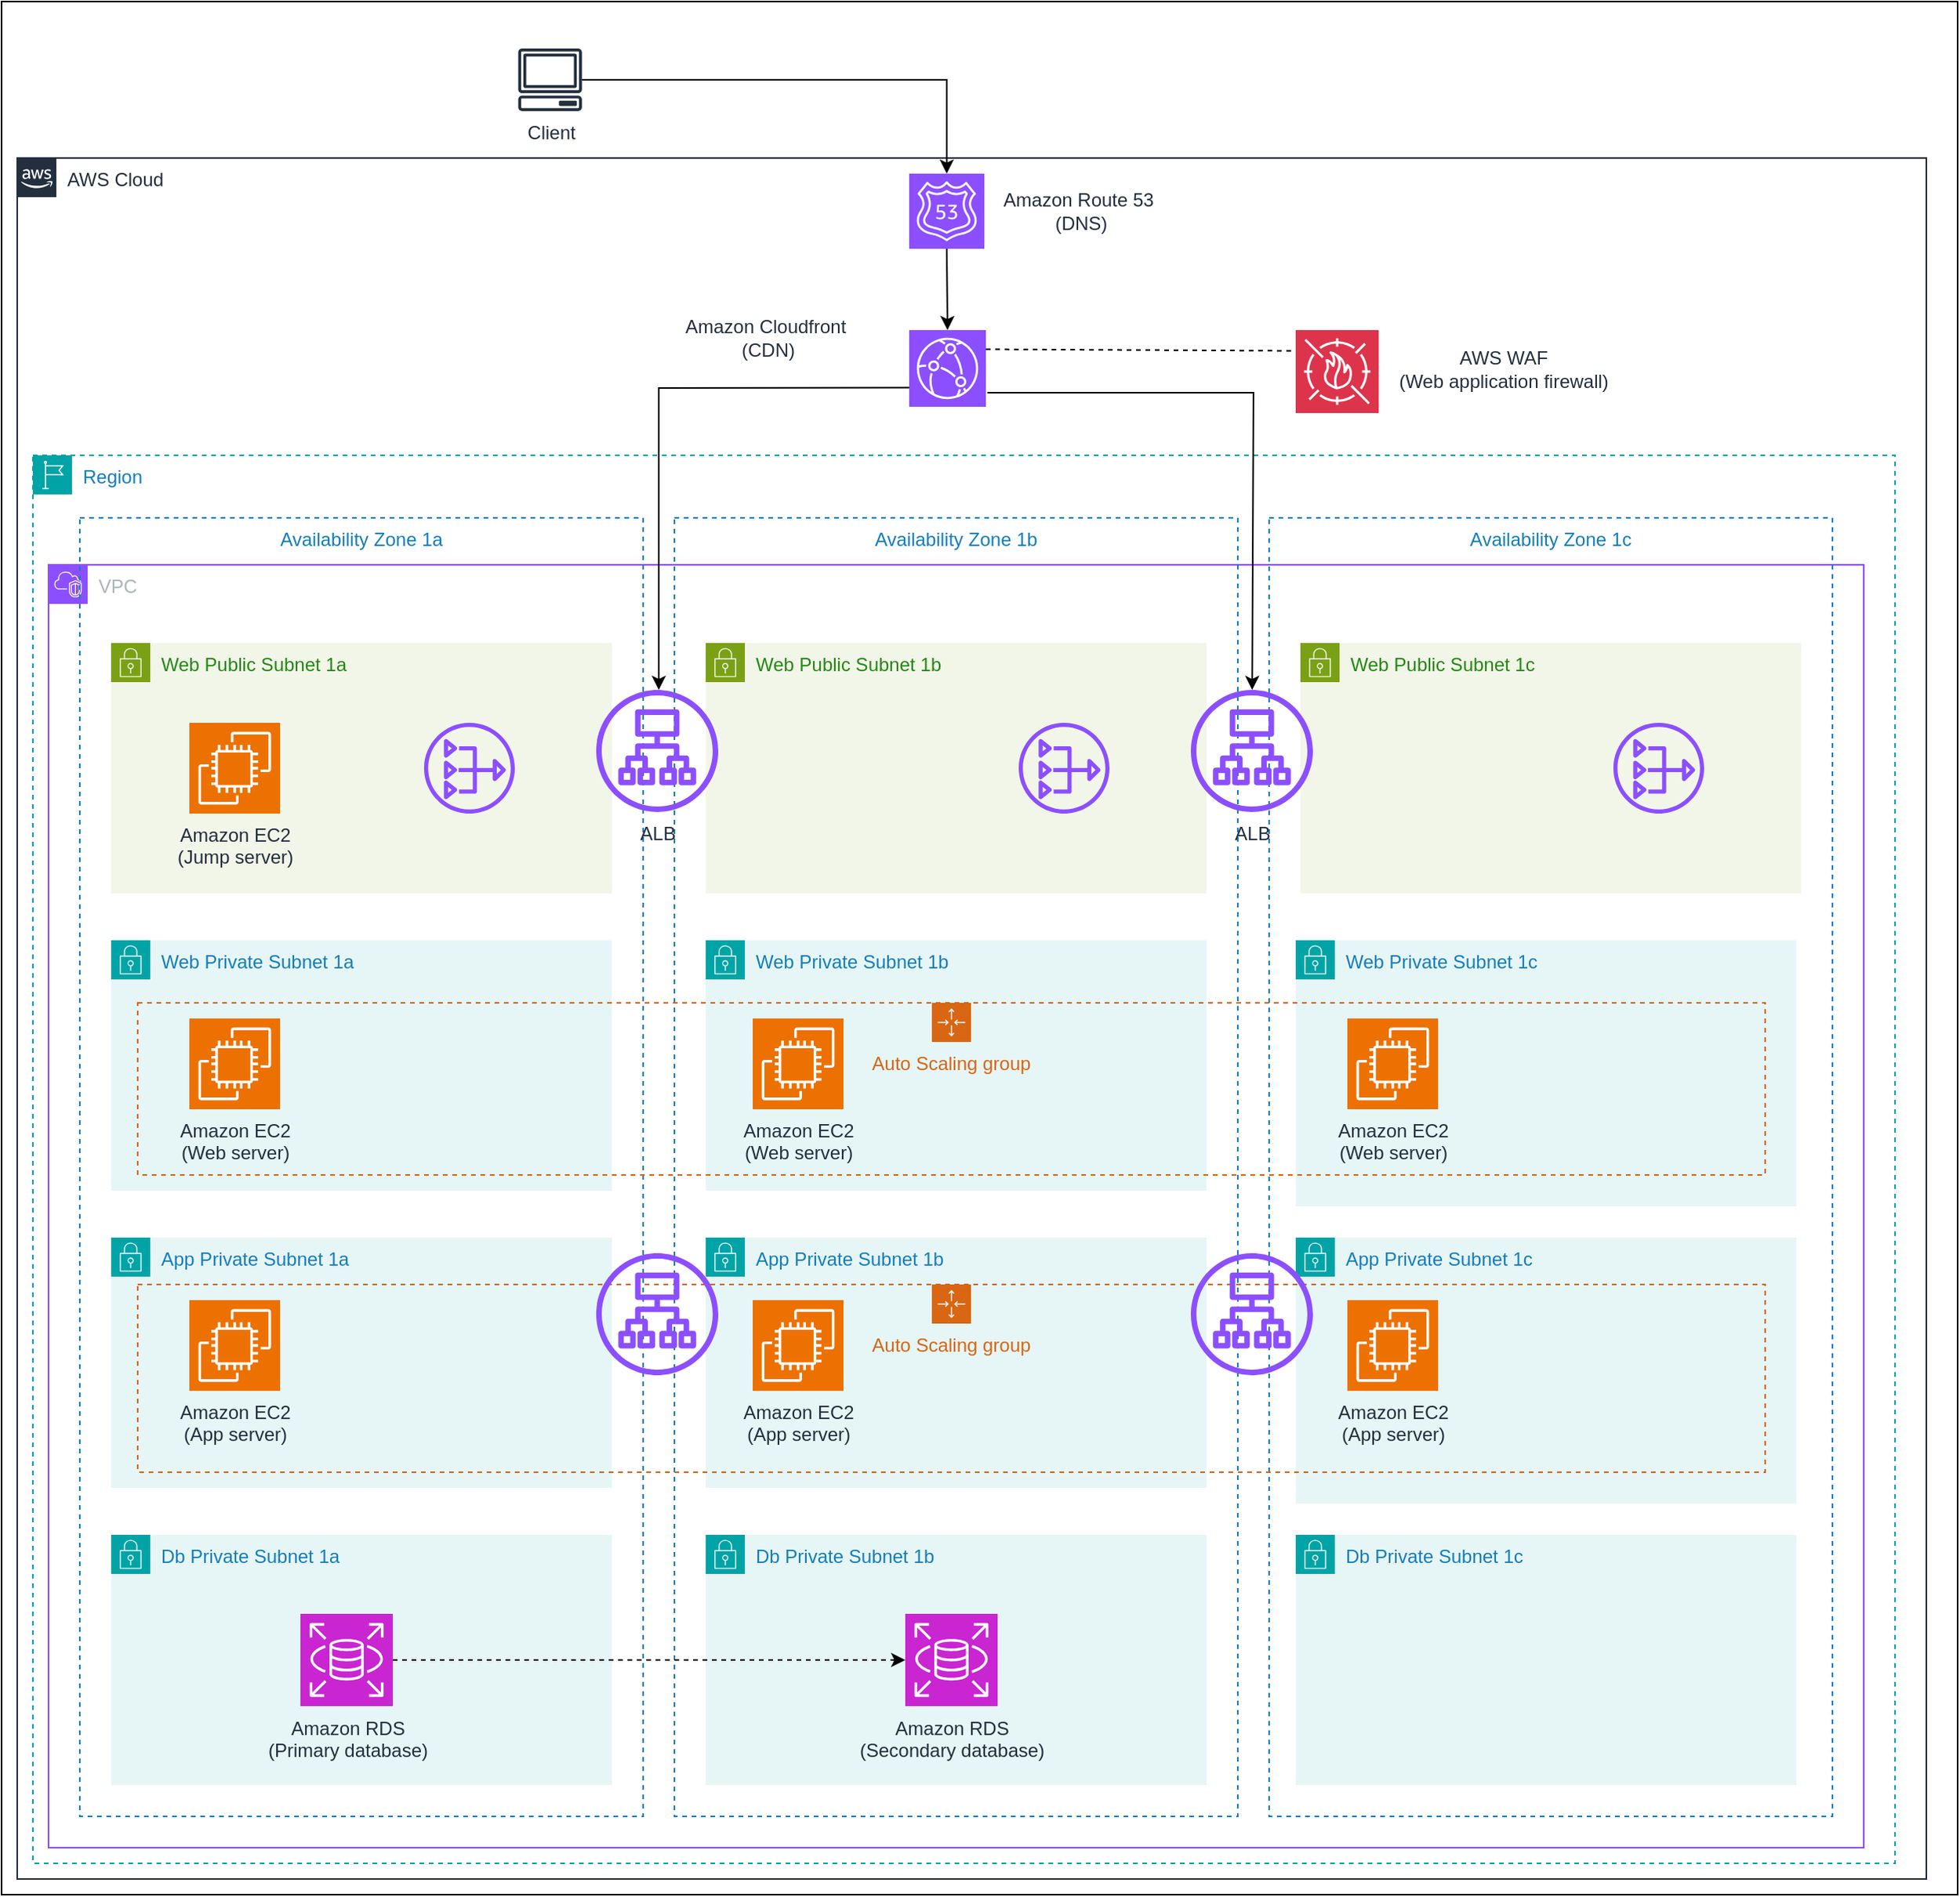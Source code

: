 <mxfile version="24.6.4" type="github">
  <diagram name="Page-1" id="joDTLuo9v6ohiVR6llSD">
    <mxGraphModel dx="1588" dy="908" grid="1" gridSize="10" guides="1" tooltips="1" connect="1" arrows="1" fold="1" page="1" pageScale="1" pageWidth="827" pageHeight="1169" math="0" shadow="0">
      <root>
        <mxCell id="0" />
        <mxCell id="1" parent="0" />
        <mxCell id="hhaWqNtwnV0TPdVbkNwg-1" value="" style="rounded=0;whiteSpace=wrap;html=1;" vertex="1" parent="1">
          <mxGeometry y="10" width="1250" height="1210" as="geometry" />
        </mxCell>
        <mxCell id="hhaWqNtwnV0TPdVbkNwg-2" value="AWS Cloud" style="points=[[0,0],[0.25,0],[0.5,0],[0.75,0],[1,0],[1,0.25],[1,0.5],[1,0.75],[1,1],[0.75,1],[0.5,1],[0.25,1],[0,1],[0,0.75],[0,0.5],[0,0.25]];outlineConnect=0;gradientColor=none;html=1;whiteSpace=wrap;fontSize=12;fontStyle=0;container=1;pointerEvents=0;collapsible=0;recursiveResize=0;shape=mxgraph.aws4.group;grIcon=mxgraph.aws4.group_aws_cloud_alt;strokeColor=#232F3E;fillColor=none;verticalAlign=top;align=left;spacingLeft=30;fontColor=#232F3E;dashed=0;" vertex="1" parent="1">
          <mxGeometry x="10" y="110" width="1220" height="1100" as="geometry" />
        </mxCell>
        <mxCell id="hhaWqNtwnV0TPdVbkNwg-4" value="" style="sketch=0;points=[[0,0,0],[0.25,0,0],[0.5,0,0],[0.75,0,0],[1,0,0],[0,1,0],[0.25,1,0],[0.5,1,0],[0.75,1,0],[1,1,0],[0,0.25,0],[0,0.5,0],[0,0.75,0],[1,0.25,0],[1,0.5,0],[1,0.75,0]];outlineConnect=0;fontColor=#232F3E;fillColor=#8C4FFF;strokeColor=#ffffff;dashed=0;verticalLabelPosition=bottom;verticalAlign=top;align=center;html=1;fontSize=12;fontStyle=0;aspect=fixed;shape=mxgraph.aws4.resourceIcon;resIcon=mxgraph.aws4.route_53;" vertex="1" parent="hhaWqNtwnV0TPdVbkNwg-2">
          <mxGeometry x="570" y="10" width="48" height="48" as="geometry" />
        </mxCell>
        <mxCell id="hhaWqNtwnV0TPdVbkNwg-5" value="" style="sketch=0;points=[[0,0,0],[0.25,0,0],[0.5,0,0],[0.75,0,0],[1,0,0],[0,1,0],[0.25,1,0],[0.5,1,0],[0.75,1,0],[1,1,0],[0,0.25,0],[0,0.5,0],[0,0.75,0],[1,0.25,0],[1,0.5,0],[1,0.75,0]];outlineConnect=0;fontColor=#232F3E;fillColor=#8C4FFF;strokeColor=#ffffff;dashed=0;verticalLabelPosition=bottom;verticalAlign=top;align=center;html=1;fontSize=12;fontStyle=0;aspect=fixed;shape=mxgraph.aws4.resourceIcon;resIcon=mxgraph.aws4.cloudfront;" vertex="1" parent="hhaWqNtwnV0TPdVbkNwg-2">
          <mxGeometry x="570" y="110" width="49" height="49" as="geometry" />
        </mxCell>
        <mxCell id="hhaWqNtwnV0TPdVbkNwg-7" value="Region" style="points=[[0,0],[0.25,0],[0.5,0],[0.75,0],[1,0],[1,0.25],[1,0.5],[1,0.75],[1,1],[0.75,1],[0.5,1],[0.25,1],[0,1],[0,0.75],[0,0.5],[0,0.25]];outlineConnect=0;gradientColor=none;html=1;whiteSpace=wrap;fontSize=12;fontStyle=0;container=1;pointerEvents=0;collapsible=0;recursiveResize=0;shape=mxgraph.aws4.group;grIcon=mxgraph.aws4.group_region;strokeColor=#00A4A6;fillColor=none;verticalAlign=top;align=left;spacingLeft=30;fontColor=#147EBA;dashed=1;" vertex="1" parent="hhaWqNtwnV0TPdVbkNwg-2">
          <mxGeometry x="10" y="190" width="1190" height="900" as="geometry" />
        </mxCell>
        <mxCell id="hhaWqNtwnV0TPdVbkNwg-9" value="VPC" style="points=[[0,0],[0.25,0],[0.5,0],[0.75,0],[1,0],[1,0.25],[1,0.5],[1,0.75],[1,1],[0.75,1],[0.5,1],[0.25,1],[0,1],[0,0.75],[0,0.5],[0,0.25]];outlineConnect=0;gradientColor=none;html=1;whiteSpace=wrap;fontSize=12;fontStyle=0;container=1;pointerEvents=0;collapsible=0;recursiveResize=0;shape=mxgraph.aws4.group;grIcon=mxgraph.aws4.group_vpc2;strokeColor=#8C4FFF;fillColor=none;verticalAlign=top;align=left;spacingLeft=30;fontColor=#AAB7B8;dashed=0;" vertex="1" parent="hhaWqNtwnV0TPdVbkNwg-7">
          <mxGeometry x="10" y="70" width="1160" height="820" as="geometry" />
        </mxCell>
        <mxCell id="hhaWqNtwnV0TPdVbkNwg-70" value="&lt;span style=&quot;color: rgb(35, 47, 62); text-wrap: nowrap;&quot;&gt;Amazon Route 53&amp;nbsp;&lt;/span&gt;&lt;div&gt;&lt;span style=&quot;color: rgb(35, 47, 62); text-wrap: nowrap;&quot;&gt;(DNS)&lt;/span&gt;&lt;/div&gt;" style="text;html=1;align=center;verticalAlign=middle;whiteSpace=wrap;rounded=0;" vertex="1" parent="hhaWqNtwnV0TPdVbkNwg-2">
          <mxGeometry x="650" y="19" width="60" height="30" as="geometry" />
        </mxCell>
        <mxCell id="hhaWqNtwnV0TPdVbkNwg-71" value="&lt;span style=&quot;color: rgb(35, 47, 62); text-wrap: nowrap;&quot;&gt;Amazon Cloudfront&amp;nbsp;&lt;/span&gt;&lt;div&gt;&lt;span style=&quot;color: rgb(35, 47, 62); text-wrap: nowrap;&quot;&gt;(CDN)&lt;/span&gt;&lt;/div&gt;" style="text;html=1;align=center;verticalAlign=middle;whiteSpace=wrap;rounded=0;" vertex="1" parent="hhaWqNtwnV0TPdVbkNwg-2">
          <mxGeometry x="450" y="100" width="60" height="30" as="geometry" />
        </mxCell>
        <mxCell id="hhaWqNtwnV0TPdVbkNwg-74" value="" style="endArrow=classic;html=1;rounded=0;entryX=0.5;entryY=0;entryDx=0;entryDy=0;entryPerimeter=0;exitX=0.5;exitY=1;exitDx=0;exitDy=0;exitPerimeter=0;" edge="1" parent="hhaWqNtwnV0TPdVbkNwg-2" source="hhaWqNtwnV0TPdVbkNwg-4" target="hhaWqNtwnV0TPdVbkNwg-5">
          <mxGeometry width="50" height="50" relative="1" as="geometry">
            <mxPoint x="600" y="60" as="sourcePoint" />
            <mxPoint x="640" y="10" as="targetPoint" />
          </mxGeometry>
        </mxCell>
        <mxCell id="hhaWqNtwnV0TPdVbkNwg-76" value="&lt;span style=&quot;color: rgb(35, 47, 62); text-wrap: nowrap;&quot;&gt;AWS WAF&lt;/span&gt;&lt;div&gt;&lt;span style=&quot;color: rgb(35, 47, 62); text-wrap: nowrap;&quot;&gt;(Web application firewall)&lt;/span&gt;&lt;/div&gt;" style="text;html=1;align=center;verticalAlign=middle;whiteSpace=wrap;rounded=0;" vertex="1" parent="hhaWqNtwnV0TPdVbkNwg-2">
          <mxGeometry x="920" y="119.5" width="60" height="30" as="geometry" />
        </mxCell>
        <mxCell id="hhaWqNtwnV0TPdVbkNwg-79" value="" style="endArrow=classic;html=1;rounded=0;" edge="1" parent="hhaWqNtwnV0TPdVbkNwg-2" target="hhaWqNtwnV0TPdVbkNwg-66">
          <mxGeometry width="50" height="50" relative="1" as="geometry">
            <mxPoint x="620" y="150" as="sourcePoint" />
            <mxPoint x="670" y="100" as="targetPoint" />
            <Array as="points">
              <mxPoint x="790" y="150" />
            </Array>
          </mxGeometry>
        </mxCell>
        <mxCell id="hhaWqNtwnV0TPdVbkNwg-6" value="" style="sketch=0;points=[[0,0,0],[0.25,0,0],[0.5,0,0],[0.75,0,0],[1,0,0],[0,1,0],[0.25,1,0],[0.5,1,0],[0.75,1,0],[1,1,0],[0,0.25,0],[0,0.5,0],[0,0.75,0],[1,0.25,0],[1,0.5,0],[1,0.75,0]];outlineConnect=0;fontColor=#232F3E;fillColor=#DD344C;strokeColor=#ffffff;dashed=0;verticalLabelPosition=bottom;verticalAlign=top;align=center;html=1;fontSize=12;fontStyle=0;aspect=fixed;shape=mxgraph.aws4.resourceIcon;resIcon=mxgraph.aws4.waf;" vertex="1" parent="hhaWqNtwnV0TPdVbkNwg-2">
          <mxGeometry x="817" y="110" width="53" height="53" as="geometry" />
        </mxCell>
        <mxCell id="hhaWqNtwnV0TPdVbkNwg-75" value="" style="endArrow=none;dashed=1;html=1;rounded=0;entryX=0;entryY=0.25;entryDx=0;entryDy=0;entryPerimeter=0;exitX=1;exitY=0.25;exitDx=0;exitDy=0;exitPerimeter=0;" edge="1" parent="hhaWqNtwnV0TPdVbkNwg-2" source="hhaWqNtwnV0TPdVbkNwg-5" target="hhaWqNtwnV0TPdVbkNwg-6">
          <mxGeometry width="50" height="50" relative="1" as="geometry">
            <mxPoint x="620" y="137" as="sourcePoint" />
            <mxPoint x="670" y="90" as="targetPoint" />
          </mxGeometry>
        </mxCell>
        <mxCell id="hhaWqNtwnV0TPdVbkNwg-3" value="Client" style="sketch=0;outlineConnect=0;fontColor=#232F3E;gradientColor=none;fillColor=#232F3D;strokeColor=none;dashed=0;verticalLabelPosition=bottom;verticalAlign=top;align=center;html=1;fontSize=12;fontStyle=0;aspect=fixed;pointerEvents=1;shape=mxgraph.aws4.client;" vertex="1" parent="1">
          <mxGeometry x="330" y="40" width="41.06" height="40" as="geometry" />
        </mxCell>
        <mxCell id="hhaWqNtwnV0TPdVbkNwg-8" value="Availability Zone 1a" style="fillColor=none;strokeColor=#147EBA;dashed=1;verticalAlign=top;fontStyle=0;fontColor=#147EBA;whiteSpace=wrap;html=1;" vertex="1" parent="1">
          <mxGeometry x="50" y="340" width="360" height="830" as="geometry" />
        </mxCell>
        <mxCell id="hhaWqNtwnV0TPdVbkNwg-10" value="Web Public Subnet 1a" style="points=[[0,0],[0.25,0],[0.5,0],[0.75,0],[1,0],[1,0.25],[1,0.5],[1,0.75],[1,1],[0.75,1],[0.5,1],[0.25,1],[0,1],[0,0.75],[0,0.5],[0,0.25]];outlineConnect=0;gradientColor=none;html=1;whiteSpace=wrap;fontSize=12;fontStyle=0;container=1;pointerEvents=0;collapsible=0;recursiveResize=0;shape=mxgraph.aws4.group;grIcon=mxgraph.aws4.group_security_group;grStroke=0;strokeColor=#7AA116;fillColor=#F2F6E8;verticalAlign=top;align=left;spacingLeft=30;fontColor=#248814;dashed=0;" vertex="1" parent="1">
          <mxGeometry x="70" y="420" width="320" height="160" as="geometry" />
        </mxCell>
        <mxCell id="hhaWqNtwnV0TPdVbkNwg-19" value="" style="sketch=0;outlineConnect=0;fontColor=#232F3E;gradientColor=none;fillColor=#8C4FFF;strokeColor=none;dashed=0;verticalLabelPosition=bottom;verticalAlign=top;align=center;html=1;fontSize=12;fontStyle=0;aspect=fixed;pointerEvents=1;shape=mxgraph.aws4.nat_gateway;" vertex="1" parent="hhaWqNtwnV0TPdVbkNwg-10">
          <mxGeometry x="200" y="51" width="58" height="58" as="geometry" />
        </mxCell>
        <mxCell id="hhaWqNtwnV0TPdVbkNwg-21" value="Amazon EC2&lt;div&gt;(Jump server)&lt;/div&gt;" style="sketch=0;points=[[0,0,0],[0.25,0,0],[0.5,0,0],[0.75,0,0],[1,0,0],[0,1,0],[0.25,1,0],[0.5,1,0],[0.75,1,0],[1,1,0],[0,0.25,0],[0,0.5,0],[0,0.75,0],[1,0.25,0],[1,0.5,0],[1,0.75,0]];outlineConnect=0;fontColor=#232F3E;fillColor=#ED7100;strokeColor=#ffffff;dashed=0;verticalLabelPosition=bottom;verticalAlign=top;align=center;html=1;fontSize=12;fontStyle=0;aspect=fixed;shape=mxgraph.aws4.resourceIcon;resIcon=mxgraph.aws4.ec2;" vertex="1" parent="hhaWqNtwnV0TPdVbkNwg-10">
          <mxGeometry x="50" y="51" width="58" height="58" as="geometry" />
        </mxCell>
        <mxCell id="hhaWqNtwnV0TPdVbkNwg-15" value="Availability Zone 1b" style="fillColor=none;strokeColor=#147EBA;dashed=1;verticalAlign=top;fontStyle=0;fontColor=#147EBA;whiteSpace=wrap;html=1;" vertex="1" parent="1">
          <mxGeometry x="430" y="340" width="360" height="830" as="geometry" />
        </mxCell>
        <mxCell id="hhaWqNtwnV0TPdVbkNwg-16" value="Availability Zone 1c" style="fillColor=none;strokeColor=#147EBA;dashed=1;verticalAlign=top;fontStyle=0;fontColor=#147EBA;whiteSpace=wrap;html=1;" vertex="1" parent="1">
          <mxGeometry x="810" y="340" width="360" height="830" as="geometry" />
        </mxCell>
        <mxCell id="hhaWqNtwnV0TPdVbkNwg-22" value="Web Private Subnet 1a" style="points=[[0,0],[0.25,0],[0.5,0],[0.75,0],[1,0],[1,0.25],[1,0.5],[1,0.75],[1,1],[0.75,1],[0.5,1],[0.25,1],[0,1],[0,0.75],[0,0.5],[0,0.25]];outlineConnect=0;gradientColor=none;html=1;whiteSpace=wrap;fontSize=12;fontStyle=0;container=1;pointerEvents=0;collapsible=0;recursiveResize=0;shape=mxgraph.aws4.group;grIcon=mxgraph.aws4.group_security_group;grStroke=0;strokeColor=#00A4A6;fillColor=#E6F6F7;verticalAlign=top;align=left;spacingLeft=30;fontColor=#147EBA;dashed=0;" vertex="1" parent="1">
          <mxGeometry x="70" y="610" width="320" height="160" as="geometry" />
        </mxCell>
        <mxCell id="hhaWqNtwnV0TPdVbkNwg-33" value="Web Private Subnet 1b" style="points=[[0,0],[0.25,0],[0.5,0],[0.75,0],[1,0],[1,0.25],[1,0.5],[1,0.75],[1,1],[0.75,1],[0.5,1],[0.25,1],[0,1],[0,0.75],[0,0.5],[0,0.25]];outlineConnect=0;gradientColor=none;html=1;whiteSpace=wrap;fontSize=12;fontStyle=0;container=1;pointerEvents=0;collapsible=0;recursiveResize=0;shape=mxgraph.aws4.group;grIcon=mxgraph.aws4.group_security_group;grStroke=0;strokeColor=#00A4A6;fillColor=#E6F6F7;verticalAlign=top;align=left;spacingLeft=30;fontColor=#147EBA;dashed=0;" vertex="1" parent="1">
          <mxGeometry x="450" y="610" width="320" height="160" as="geometry" />
        </mxCell>
        <mxCell id="hhaWqNtwnV0TPdVbkNwg-34" value="Web Public Subnet 1b" style="points=[[0,0],[0.25,0],[0.5,0],[0.75,0],[1,0],[1,0.25],[1,0.5],[1,0.75],[1,1],[0.75,1],[0.5,1],[0.25,1],[0,1],[0,0.75],[0,0.5],[0,0.25]];outlineConnect=0;gradientColor=none;html=1;whiteSpace=wrap;fontSize=12;fontStyle=0;container=1;pointerEvents=0;collapsible=0;recursiveResize=0;shape=mxgraph.aws4.group;grIcon=mxgraph.aws4.group_security_group;grStroke=0;strokeColor=#7AA116;fillColor=#F2F6E8;verticalAlign=top;align=left;spacingLeft=30;fontColor=#248814;dashed=0;" vertex="1" parent="1">
          <mxGeometry x="450" y="420" width="320" height="160" as="geometry" />
        </mxCell>
        <mxCell id="hhaWqNtwnV0TPdVbkNwg-35" value="" style="sketch=0;outlineConnect=0;fontColor=#232F3E;gradientColor=none;fillColor=#8C4FFF;strokeColor=none;dashed=0;verticalLabelPosition=bottom;verticalAlign=top;align=center;html=1;fontSize=12;fontStyle=0;aspect=fixed;pointerEvents=1;shape=mxgraph.aws4.nat_gateway;" vertex="1" parent="hhaWqNtwnV0TPdVbkNwg-34">
          <mxGeometry x="200" y="51" width="58" height="58" as="geometry" />
        </mxCell>
        <mxCell id="hhaWqNtwnV0TPdVbkNwg-36" value="Web Public Subnet 1c" style="points=[[0,0],[0.25,0],[0.5,0],[0.75,0],[1,0],[1,0.25],[1,0.5],[1,0.75],[1,1],[0.75,1],[0.5,1],[0.25,1],[0,1],[0,0.75],[0,0.5],[0,0.25]];outlineConnect=0;gradientColor=none;html=1;whiteSpace=wrap;fontSize=12;fontStyle=0;container=1;pointerEvents=0;collapsible=0;recursiveResize=0;shape=mxgraph.aws4.group;grIcon=mxgraph.aws4.group_security_group;grStroke=0;strokeColor=#7AA116;fillColor=#F2F6E8;verticalAlign=top;align=left;spacingLeft=30;fontColor=#248814;dashed=0;" vertex="1" parent="1">
          <mxGeometry x="830" y="420" width="320" height="160" as="geometry" />
        </mxCell>
        <mxCell id="hhaWqNtwnV0TPdVbkNwg-37" value="" style="sketch=0;outlineConnect=0;fontColor=#232F3E;gradientColor=none;fillColor=#8C4FFF;strokeColor=none;dashed=0;verticalLabelPosition=bottom;verticalAlign=top;align=center;html=1;fontSize=12;fontStyle=0;aspect=fixed;pointerEvents=1;shape=mxgraph.aws4.nat_gateway;" vertex="1" parent="hhaWqNtwnV0TPdVbkNwg-36">
          <mxGeometry x="200" y="51" width="58" height="58" as="geometry" />
        </mxCell>
        <mxCell id="hhaWqNtwnV0TPdVbkNwg-38" value="Web Private Subnet 1c" style="points=[[0,0],[0.25,0],[0.5,0],[0.75,0],[1,0],[1,0.25],[1,0.5],[1,0.75],[1,1],[0.75,1],[0.5,1],[0.25,1],[0,1],[0,0.75],[0,0.5],[0,0.25]];outlineConnect=0;gradientColor=none;html=1;whiteSpace=wrap;fontSize=12;fontStyle=0;container=1;pointerEvents=0;collapsible=0;recursiveResize=0;shape=mxgraph.aws4.group;grIcon=mxgraph.aws4.group_security_group;grStroke=0;strokeColor=#00A4A6;fillColor=#E6F6F7;verticalAlign=top;align=left;spacingLeft=30;fontColor=#147EBA;dashed=0;" vertex="1" parent="1">
          <mxGeometry x="827" y="610" width="320" height="170" as="geometry" />
        </mxCell>
        <mxCell id="hhaWqNtwnV0TPdVbkNwg-47" value="Auto Scaling group" style="points=[[0,0],[0.25,0],[0.5,0],[0.75,0],[1,0],[1,0.25],[1,0.5],[1,0.75],[1,1],[0.75,1],[0.5,1],[0.25,1],[0,1],[0,0.75],[0,0.5],[0,0.25]];outlineConnect=0;gradientColor=none;html=1;whiteSpace=wrap;fontSize=12;fontStyle=0;container=1;pointerEvents=0;collapsible=0;recursiveResize=0;shape=mxgraph.aws4.groupCenter;grIcon=mxgraph.aws4.group_auto_scaling_group;grStroke=1;strokeColor=#D86613;fillColor=none;verticalAlign=top;align=center;fontColor=#D86613;dashed=1;spacingTop=25;" vertex="1" parent="hhaWqNtwnV0TPdVbkNwg-38">
          <mxGeometry x="-740" y="40" width="1040" height="110" as="geometry" />
        </mxCell>
        <mxCell id="hhaWqNtwnV0TPdVbkNwg-49" value="Amazon EC2&lt;div&gt;(Web server)&lt;/div&gt;" style="sketch=0;points=[[0,0,0],[0.25,0,0],[0.5,0,0],[0.75,0,0],[1,0,0],[0,1,0],[0.25,1,0],[0.5,1,0],[0.75,1,0],[1,1,0],[0,0.25,0],[0,0.5,0],[0,0.75,0],[1,0.25,0],[1,0.5,0],[1,0.75,0]];outlineConnect=0;fontColor=#232F3E;fillColor=#ED7100;strokeColor=#ffffff;dashed=0;verticalLabelPosition=bottom;verticalAlign=top;align=center;html=1;fontSize=12;fontStyle=0;aspect=fixed;shape=mxgraph.aws4.resourceIcon;resIcon=mxgraph.aws4.ec2;" vertex="1" parent="hhaWqNtwnV0TPdVbkNwg-47">
          <mxGeometry x="393" y="10" width="58" height="58" as="geometry" />
        </mxCell>
        <mxCell id="hhaWqNtwnV0TPdVbkNwg-50" value="Amazon EC2&lt;div&gt;(Web server)&lt;/div&gt;" style="sketch=0;points=[[0,0,0],[0.25,0,0],[0.5,0,0],[0.75,0,0],[1,0,0],[0,1,0],[0.25,1,0],[0.5,1,0],[0.75,1,0],[1,1,0],[0,0.25,0],[0,0.5,0],[0,0.75,0],[1,0.25,0],[1,0.5,0],[1,0.75,0]];outlineConnect=0;fontColor=#232F3E;fillColor=#ED7100;strokeColor=#ffffff;dashed=0;verticalLabelPosition=bottom;verticalAlign=top;align=center;html=1;fontSize=12;fontStyle=0;aspect=fixed;shape=mxgraph.aws4.resourceIcon;resIcon=mxgraph.aws4.ec2;" vertex="1" parent="hhaWqNtwnV0TPdVbkNwg-47">
          <mxGeometry x="773" y="10" width="58" height="58" as="geometry" />
        </mxCell>
        <mxCell id="hhaWqNtwnV0TPdVbkNwg-48" value="Amazon EC2&lt;div&gt;(Web server)&lt;/div&gt;" style="sketch=0;points=[[0,0,0],[0.25,0,0],[0.5,0,0],[0.75,0,0],[1,0,0],[0,1,0],[0.25,1,0],[0.5,1,0],[0.75,1,0],[1,1,0],[0,0.25,0],[0,0.5,0],[0,0.75,0],[1,0.25,0],[1,0.5,0],[1,0.75,0]];outlineConnect=0;fontColor=#232F3E;fillColor=#ED7100;strokeColor=#ffffff;dashed=0;verticalLabelPosition=bottom;verticalAlign=top;align=center;html=1;fontSize=12;fontStyle=0;aspect=fixed;shape=mxgraph.aws4.resourceIcon;resIcon=mxgraph.aws4.ec2;" vertex="1" parent="hhaWqNtwnV0TPdVbkNwg-47">
          <mxGeometry x="33" y="10" width="58" height="58" as="geometry" />
        </mxCell>
        <mxCell id="hhaWqNtwnV0TPdVbkNwg-39" value="App Private Subnet 1a" style="points=[[0,0],[0.25,0],[0.5,0],[0.75,0],[1,0],[1,0.25],[1,0.5],[1,0.75],[1,1],[0.75,1],[0.5,1],[0.25,1],[0,1],[0,0.75],[0,0.5],[0,0.25]];outlineConnect=0;gradientColor=none;html=1;whiteSpace=wrap;fontSize=12;fontStyle=0;container=1;pointerEvents=0;collapsible=0;recursiveResize=0;shape=mxgraph.aws4.group;grIcon=mxgraph.aws4.group_security_group;grStroke=0;strokeColor=#00A4A6;fillColor=#E6F6F7;verticalAlign=top;align=left;spacingLeft=30;fontColor=#147EBA;dashed=0;" vertex="1" parent="1">
          <mxGeometry x="70" y="800" width="320" height="160" as="geometry" />
        </mxCell>
        <mxCell id="hhaWqNtwnV0TPdVbkNwg-40" value="Db Private Subnet 1a" style="points=[[0,0],[0.25,0],[0.5,0],[0.75,0],[1,0],[1,0.25],[1,0.5],[1,0.75],[1,1],[0.75,1],[0.5,1],[0.25,1],[0,1],[0,0.75],[0,0.5],[0,0.25]];outlineConnect=0;gradientColor=none;html=1;whiteSpace=wrap;fontSize=12;fontStyle=0;container=1;pointerEvents=0;collapsible=0;recursiveResize=0;shape=mxgraph.aws4.group;grIcon=mxgraph.aws4.group_security_group;grStroke=0;strokeColor=#00A4A6;fillColor=#E6F6F7;verticalAlign=top;align=left;spacingLeft=30;fontColor=#147EBA;dashed=0;" vertex="1" parent="1">
          <mxGeometry x="70" y="990" width="320" height="160" as="geometry" />
        </mxCell>
        <mxCell id="hhaWqNtwnV0TPdVbkNwg-63" value="Amazon RDS&lt;div&gt;(Primary database)&lt;/div&gt;" style="sketch=0;points=[[0,0,0],[0.25,0,0],[0.5,0,0],[0.75,0,0],[1,0,0],[0,1,0],[0.25,1,0],[0.5,1,0],[0.75,1,0],[1,1,0],[0,0.25,0],[0,0.5,0],[0,0.75,0],[1,0.25,0],[1,0.5,0],[1,0.75,0]];outlineConnect=0;fontColor=#232F3E;fillColor=#C925D1;strokeColor=#ffffff;dashed=0;verticalLabelPosition=bottom;verticalAlign=top;align=center;html=1;fontSize=12;fontStyle=0;aspect=fixed;shape=mxgraph.aws4.resourceIcon;resIcon=mxgraph.aws4.rds;" vertex="1" parent="hhaWqNtwnV0TPdVbkNwg-40">
          <mxGeometry x="121" y="50.5" width="59" height="59" as="geometry" />
        </mxCell>
        <mxCell id="hhaWqNtwnV0TPdVbkNwg-41" value="App Private Subnet 1b" style="points=[[0,0],[0.25,0],[0.5,0],[0.75,0],[1,0],[1,0.25],[1,0.5],[1,0.75],[1,1],[0.75,1],[0.5,1],[0.25,1],[0,1],[0,0.75],[0,0.5],[0,0.25]];outlineConnect=0;gradientColor=none;html=1;whiteSpace=wrap;fontSize=12;fontStyle=0;container=1;pointerEvents=0;collapsible=0;recursiveResize=0;shape=mxgraph.aws4.group;grIcon=mxgraph.aws4.group_security_group;grStroke=0;strokeColor=#00A4A6;fillColor=#E6F6F7;verticalAlign=top;align=left;spacingLeft=30;fontColor=#147EBA;dashed=0;" vertex="1" parent="1">
          <mxGeometry x="450" y="800" width="320" height="160" as="geometry" />
        </mxCell>
        <mxCell id="hhaWqNtwnV0TPdVbkNwg-42" value="App Private Subnet 1c" style="points=[[0,0],[0.25,0],[0.5,0],[0.75,0],[1,0],[1,0.25],[1,0.5],[1,0.75],[1,1],[0.75,1],[0.5,1],[0.25,1],[0,1],[0,0.75],[0,0.5],[0,0.25]];outlineConnect=0;gradientColor=none;html=1;whiteSpace=wrap;fontSize=12;fontStyle=0;container=1;pointerEvents=0;collapsible=0;recursiveResize=0;shape=mxgraph.aws4.group;grIcon=mxgraph.aws4.group_security_group;grStroke=0;strokeColor=#00A4A6;fillColor=#E6F6F7;verticalAlign=top;align=left;spacingLeft=30;fontColor=#147EBA;dashed=0;" vertex="1" parent="1">
          <mxGeometry x="827" y="800" width="320" height="170" as="geometry" />
        </mxCell>
        <mxCell id="hhaWqNtwnV0TPdVbkNwg-56" value="Amazon EC2&lt;div&gt;(App server)&lt;/div&gt;" style="sketch=0;points=[[0,0,0],[0.25,0,0],[0.5,0,0],[0.75,0,0],[1,0,0],[0,1,0],[0.25,1,0],[0.5,1,0],[0.75,1,0],[1,1,0],[0,0.25,0],[0,0.5,0],[0,0.75,0],[1,0.25,0],[1,0.5,0],[1,0.75,0]];outlineConnect=0;fontColor=#232F3E;fillColor=#ED7100;strokeColor=#ffffff;dashed=0;verticalLabelPosition=bottom;verticalAlign=top;align=center;html=1;fontSize=12;fontStyle=0;aspect=fixed;shape=mxgraph.aws4.resourceIcon;resIcon=mxgraph.aws4.ec2;" vertex="1" parent="hhaWqNtwnV0TPdVbkNwg-42">
          <mxGeometry x="33" y="40" width="58" height="58" as="geometry" />
        </mxCell>
        <mxCell id="hhaWqNtwnV0TPdVbkNwg-61" value="Auto Scaling group" style="points=[[0,0],[0.25,0],[0.5,0],[0.75,0],[1,0],[1,0.25],[1,0.5],[1,0.75],[1,1],[0.75,1],[0.5,1],[0.25,1],[0,1],[0,0.75],[0,0.5],[0,0.25]];outlineConnect=0;gradientColor=none;html=1;whiteSpace=wrap;fontSize=12;fontStyle=0;container=1;pointerEvents=0;collapsible=0;recursiveResize=0;shape=mxgraph.aws4.groupCenter;grIcon=mxgraph.aws4.group_auto_scaling_group;grStroke=1;strokeColor=#D86613;fillColor=none;verticalAlign=top;align=center;fontColor=#D86613;dashed=1;spacingTop=25;" vertex="1" parent="hhaWqNtwnV0TPdVbkNwg-42">
          <mxGeometry x="-740" y="30" width="1040" height="120" as="geometry" />
        </mxCell>
        <mxCell id="hhaWqNtwnV0TPdVbkNwg-54" value="Amazon EC2&lt;div&gt;(App server)&lt;/div&gt;" style="sketch=0;points=[[0,0,0],[0.25,0,0],[0.5,0,0],[0.75,0,0],[1,0,0],[0,1,0],[0.25,1,0],[0.5,1,0],[0.75,1,0],[1,1,0],[0,0.25,0],[0,0.5,0],[0,0.75,0],[1,0.25,0],[1,0.5,0],[1,0.75,0]];outlineConnect=0;fontColor=#232F3E;fillColor=#ED7100;strokeColor=#ffffff;dashed=0;verticalLabelPosition=bottom;verticalAlign=top;align=center;html=1;fontSize=12;fontStyle=0;aspect=fixed;shape=mxgraph.aws4.resourceIcon;resIcon=mxgraph.aws4.ec2;" vertex="1" parent="hhaWqNtwnV0TPdVbkNwg-61">
          <mxGeometry x="33" y="10" width="58" height="58" as="geometry" />
        </mxCell>
        <mxCell id="hhaWqNtwnV0TPdVbkNwg-55" value="Amazon EC2&lt;div&gt;(App server)&lt;/div&gt;" style="sketch=0;points=[[0,0,0],[0.25,0,0],[0.5,0,0],[0.75,0,0],[1,0,0],[0,1,0],[0.25,1,0],[0.5,1,0],[0.75,1,0],[1,1,0],[0,0.25,0],[0,0.5,0],[0,0.75,0],[1,0.25,0],[1,0.5,0],[1,0.75,0]];outlineConnect=0;fontColor=#232F3E;fillColor=#ED7100;strokeColor=#ffffff;dashed=0;verticalLabelPosition=bottom;verticalAlign=top;align=center;html=1;fontSize=12;fontStyle=0;aspect=fixed;shape=mxgraph.aws4.resourceIcon;resIcon=mxgraph.aws4.ec2;" vertex="1" parent="hhaWqNtwnV0TPdVbkNwg-61">
          <mxGeometry x="393" y="10" width="58" height="58" as="geometry" />
        </mxCell>
        <mxCell id="hhaWqNtwnV0TPdVbkNwg-67" value="" style="sketch=0;outlineConnect=0;fontColor=#232F3E;gradientColor=none;fillColor=#8C4FFF;strokeColor=none;dashed=0;verticalLabelPosition=bottom;verticalAlign=top;align=center;html=1;fontSize=12;fontStyle=0;aspect=fixed;pointerEvents=1;shape=mxgraph.aws4.application_load_balancer;" vertex="1" parent="hhaWqNtwnV0TPdVbkNwg-61">
          <mxGeometry x="293" y="-20" width="78" height="78" as="geometry" />
        </mxCell>
        <mxCell id="hhaWqNtwnV0TPdVbkNwg-43" value="Db Private Subnet 1b" style="points=[[0,0],[0.25,0],[0.5,0],[0.75,0],[1,0],[1,0.25],[1,0.5],[1,0.75],[1,1],[0.75,1],[0.5,1],[0.25,1],[0,1],[0,0.75],[0,0.5],[0,0.25]];outlineConnect=0;gradientColor=none;html=1;whiteSpace=wrap;fontSize=12;fontStyle=0;container=1;pointerEvents=0;collapsible=0;recursiveResize=0;shape=mxgraph.aws4.group;grIcon=mxgraph.aws4.group_security_group;grStroke=0;strokeColor=#00A4A6;fillColor=#E6F6F7;verticalAlign=top;align=left;spacingLeft=30;fontColor=#147EBA;dashed=0;" vertex="1" parent="1">
          <mxGeometry x="450" y="990" width="320" height="160" as="geometry" />
        </mxCell>
        <mxCell id="hhaWqNtwnV0TPdVbkNwg-64" value="Amazon RDS&lt;div&gt;(Secondary database)&lt;/div&gt;" style="sketch=0;points=[[0,0,0],[0.25,0,0],[0.5,0,0],[0.75,0,0],[1,0,0],[0,1,0],[0.25,1,0],[0.5,1,0],[0.75,1,0],[1,1,0],[0,0.25,0],[0,0.5,0],[0,0.75,0],[1,0.25,0],[1,0.5,0],[1,0.75,0]];outlineConnect=0;fontColor=#232F3E;fillColor=#C925D1;strokeColor=#ffffff;dashed=0;verticalLabelPosition=bottom;verticalAlign=top;align=center;html=1;fontSize=12;fontStyle=0;aspect=fixed;shape=mxgraph.aws4.resourceIcon;resIcon=mxgraph.aws4.rds;" vertex="1" parent="hhaWqNtwnV0TPdVbkNwg-43">
          <mxGeometry x="127.5" y="50.5" width="59" height="59" as="geometry" />
        </mxCell>
        <mxCell id="hhaWqNtwnV0TPdVbkNwg-44" value="Db Private Subnet 1c" style="points=[[0,0],[0.25,0],[0.5,0],[0.75,0],[1,0],[1,0.25],[1,0.5],[1,0.75],[1,1],[0.75,1],[0.5,1],[0.25,1],[0,1],[0,0.75],[0,0.5],[0,0.25]];outlineConnect=0;gradientColor=none;html=1;whiteSpace=wrap;fontSize=12;fontStyle=0;container=1;pointerEvents=0;collapsible=0;recursiveResize=0;shape=mxgraph.aws4.group;grIcon=mxgraph.aws4.group_security_group;grStroke=0;strokeColor=#00A4A6;fillColor=#E6F6F7;verticalAlign=top;align=left;spacingLeft=30;fontColor=#147EBA;dashed=0;" vertex="1" parent="1">
          <mxGeometry x="827" y="990" width="320" height="160" as="geometry" />
        </mxCell>
        <mxCell id="hhaWqNtwnV0TPdVbkNwg-65" value="ALB" style="sketch=0;outlineConnect=0;fontColor=#232F3E;gradientColor=none;fillColor=#8C4FFF;strokeColor=none;dashed=0;verticalLabelPosition=bottom;verticalAlign=top;align=center;html=1;fontSize=12;fontStyle=0;aspect=fixed;pointerEvents=1;shape=mxgraph.aws4.application_load_balancer;" vertex="1" parent="1">
          <mxGeometry x="380" y="450" width="78" height="78" as="geometry" />
        </mxCell>
        <mxCell id="hhaWqNtwnV0TPdVbkNwg-66" value="ALB" style="sketch=0;outlineConnect=0;fontColor=#232F3E;gradientColor=none;fillColor=#8C4FFF;strokeColor=none;dashed=0;verticalLabelPosition=bottom;verticalAlign=top;align=center;html=1;fontSize=12;fontStyle=0;aspect=fixed;pointerEvents=1;shape=mxgraph.aws4.application_load_balancer;" vertex="1" parent="1">
          <mxGeometry x="760" y="450" width="78" height="78" as="geometry" />
        </mxCell>
        <mxCell id="hhaWqNtwnV0TPdVbkNwg-68" value="" style="sketch=0;outlineConnect=0;fontColor=#232F3E;gradientColor=none;fillColor=#8C4FFF;strokeColor=none;dashed=0;verticalLabelPosition=bottom;verticalAlign=top;align=center;html=1;fontSize=12;fontStyle=0;aspect=fixed;pointerEvents=1;shape=mxgraph.aws4.application_load_balancer;" vertex="1" parent="1">
          <mxGeometry x="760" y="810" width="78" height="78" as="geometry" />
        </mxCell>
        <mxCell id="hhaWqNtwnV0TPdVbkNwg-69" value="" style="endArrow=classic;html=1;rounded=0;entryX=0.5;entryY=0;entryDx=0;entryDy=0;entryPerimeter=0;" edge="1" parent="1" source="hhaWqNtwnV0TPdVbkNwg-3" target="hhaWqNtwnV0TPdVbkNwg-4">
          <mxGeometry width="50" height="50" relative="1" as="geometry">
            <mxPoint x="410" y="70" as="sourcePoint" />
            <mxPoint x="460" y="20" as="targetPoint" />
            <Array as="points">
              <mxPoint x="604" y="60" />
            </Array>
          </mxGeometry>
        </mxCell>
        <mxCell id="hhaWqNtwnV0TPdVbkNwg-77" value="" style="endArrow=classic;html=1;rounded=0;exitX=1;exitY=0.5;exitDx=0;exitDy=0;exitPerimeter=0;entryX=0;entryY=0.5;entryDx=0;entryDy=0;entryPerimeter=0;dashed=1;" edge="1" parent="1" source="hhaWqNtwnV0TPdVbkNwg-63" target="hhaWqNtwnV0TPdVbkNwg-64">
          <mxGeometry width="50" height="50" relative="1" as="geometry">
            <mxPoint x="770" y="1030" as="sourcePoint" />
            <mxPoint x="820" y="980" as="targetPoint" />
          </mxGeometry>
        </mxCell>
        <mxCell id="hhaWqNtwnV0TPdVbkNwg-78" value="" style="endArrow=classic;html=1;rounded=0;exitX=0;exitY=0.75;exitDx=0;exitDy=0;exitPerimeter=0;" edge="1" parent="1" source="hhaWqNtwnV0TPdVbkNwg-5">
          <mxGeometry width="50" height="50" relative="1" as="geometry">
            <mxPoint x="600" y="270" as="sourcePoint" />
            <mxPoint x="420" y="450" as="targetPoint" />
            <Array as="points">
              <mxPoint x="420" y="257" />
            </Array>
          </mxGeometry>
        </mxCell>
      </root>
    </mxGraphModel>
  </diagram>
</mxfile>
